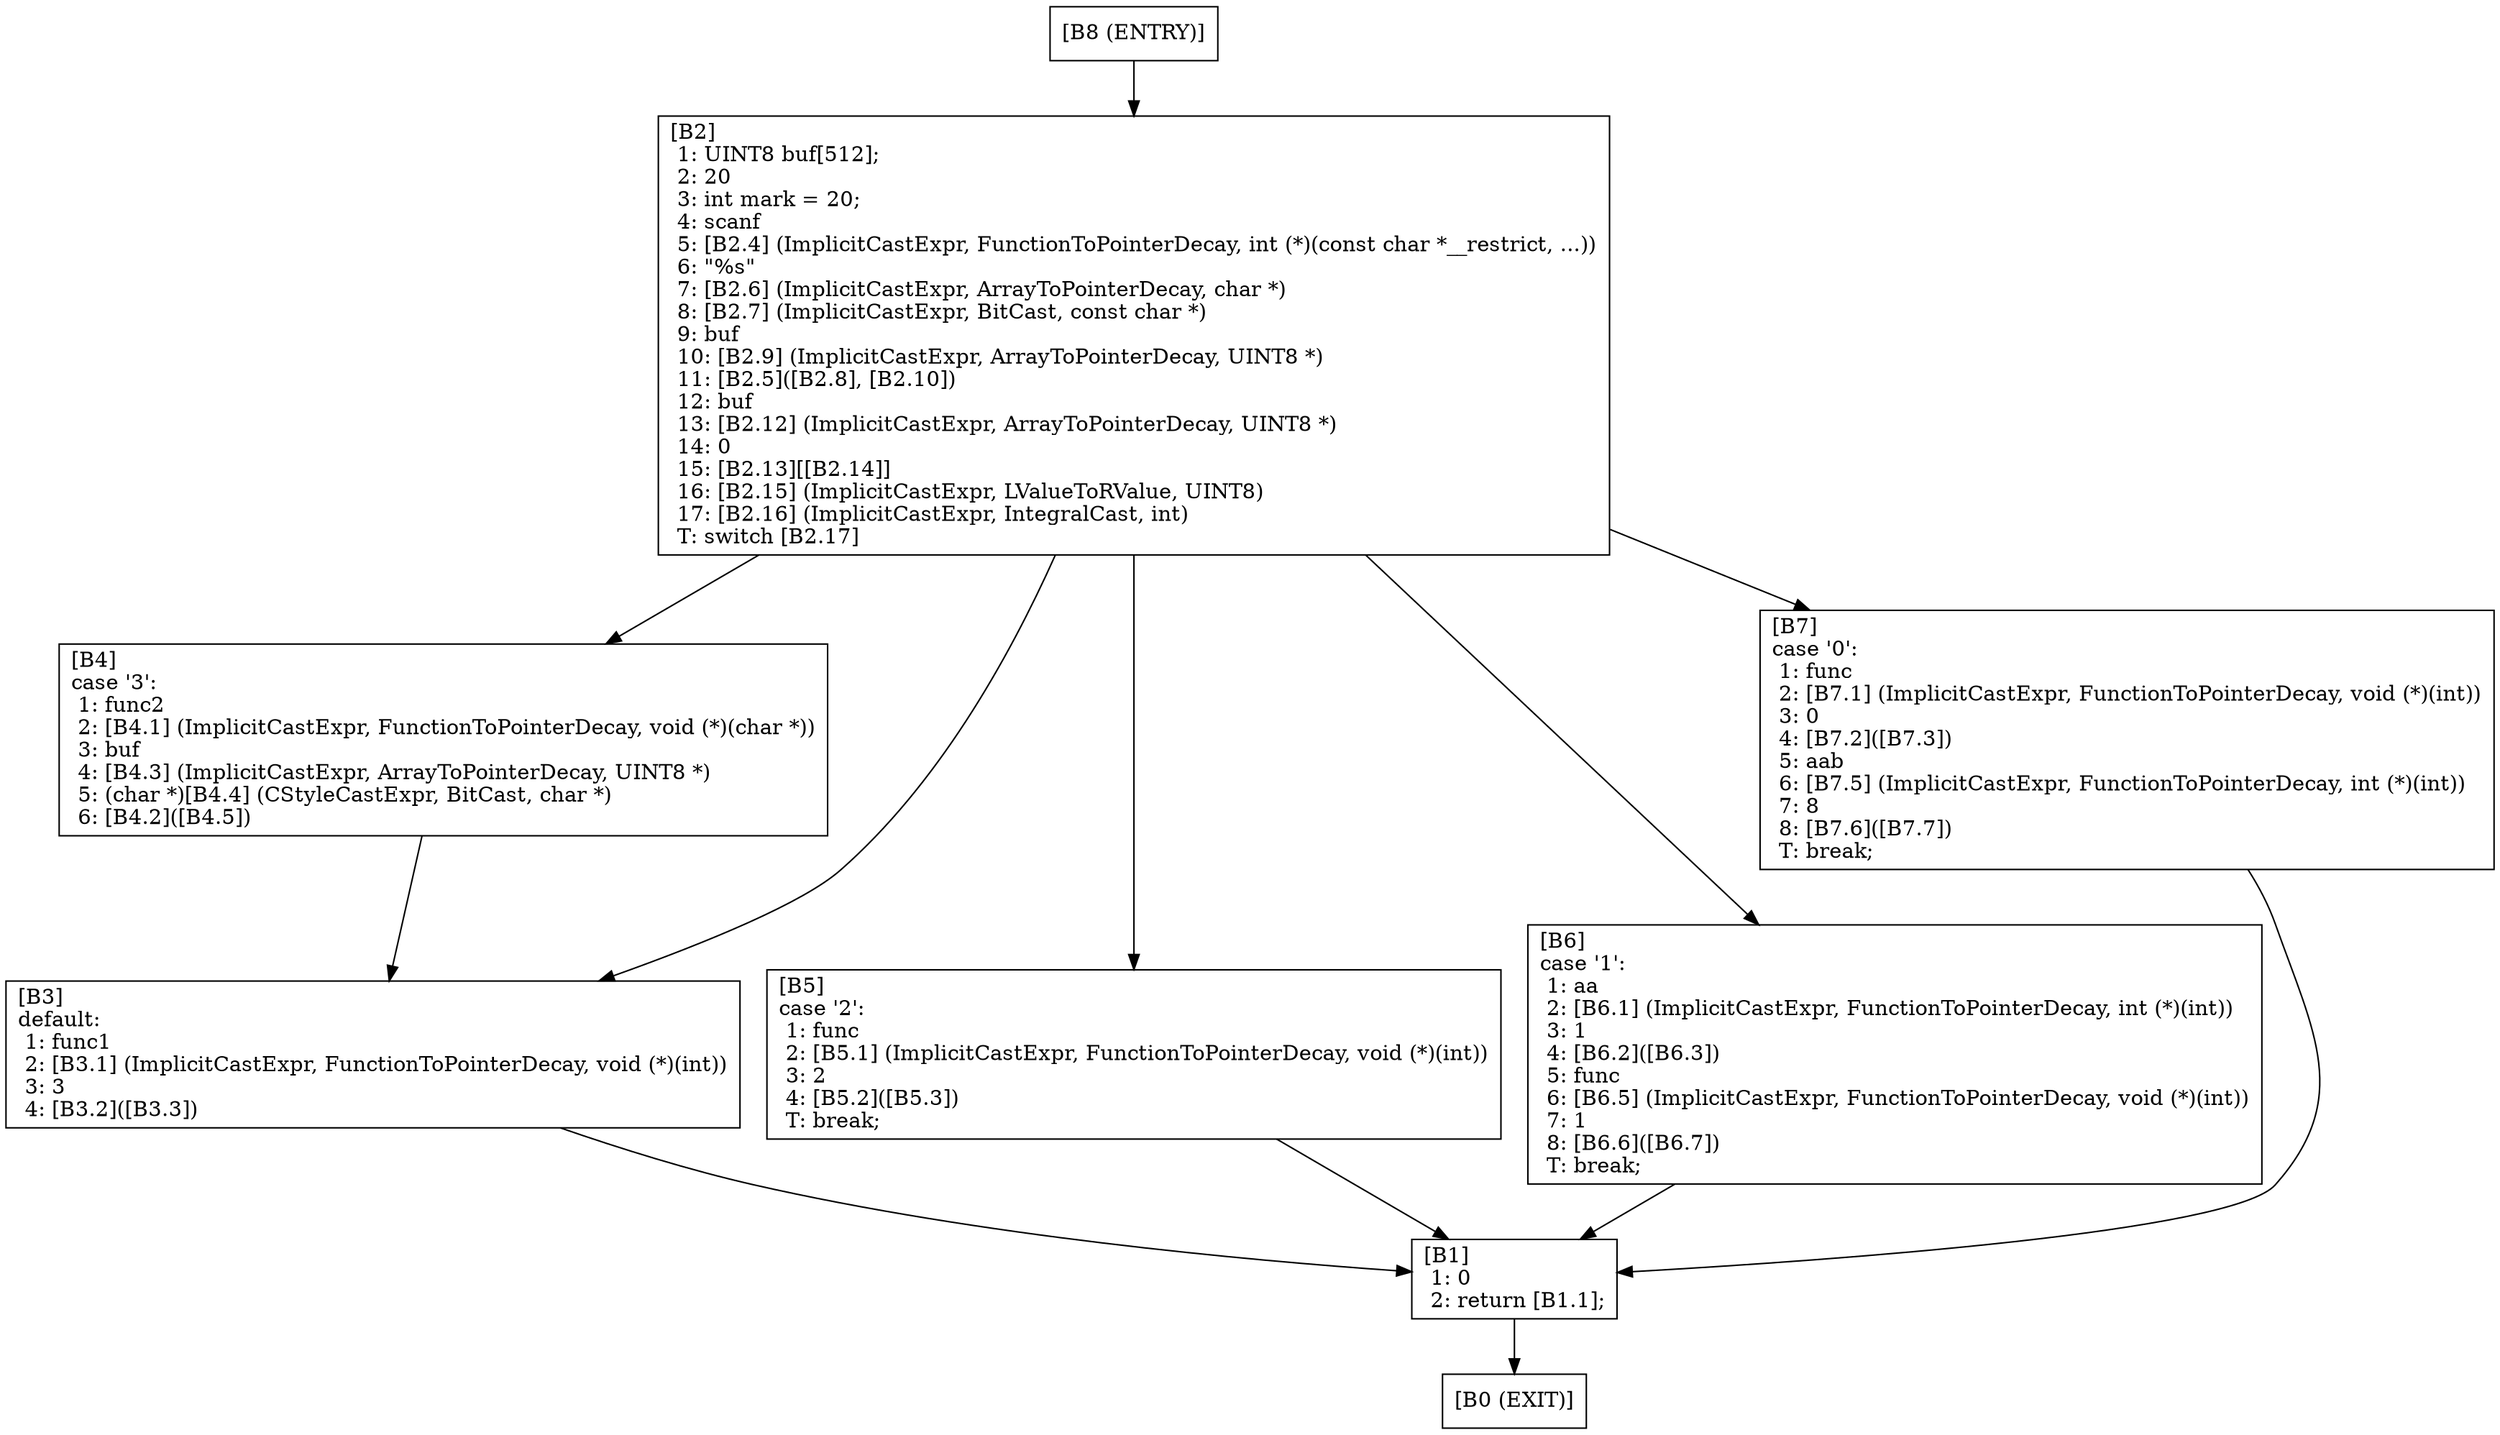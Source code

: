digraph unnamed {

	Node0xd9cb760 [shape=record,label="{ [B0 (EXIT)]\l}"];
	Node0xd9cb838 [shape=record,label="{ [B1]\l  1: 0\l  2: return [B1.1];\l}"];
	Node0xd9cb838 -> Node0xd9cb760;
	Node0xd9cb910 [shape=record,label="{ [B2]\l  1: UINT8 buf[512];\l  2: 20\l  3: int mark = 20;\l  4: scanf\l  5: [B2.4] (ImplicitCastExpr, FunctionToPointerDecay, int (*)(const char *__restrict, ...))\l  6: \"%s\"\l  7: [B2.6] (ImplicitCastExpr, ArrayToPointerDecay, char *)\l  8: [B2.7] (ImplicitCastExpr, BitCast, const char *)\l  9: buf\l 10: [B2.9] (ImplicitCastExpr, ArrayToPointerDecay, UINT8 *)\l 11: [B2.5]([B2.8], [B2.10])\l 12: buf\l 13: [B2.12] (ImplicitCastExpr, ArrayToPointerDecay, UINT8 *)\l 14: 0\l 15: [B2.13][[B2.14]]\l 16: [B2.15] (ImplicitCastExpr, LValueToRValue, UINT8)\l 17: [B2.16] (ImplicitCastExpr, IntegralCast, int)\l   T: switch [B2.17]\l}"];
	Node0xd9cb910 -> Node0xd9cbac0;
	Node0xd9cb910 -> Node0xd9cbc18;
	Node0xd9cb910 -> Node0xd9cbd30;
	Node0xd9cb910 -> Node0xd9cbf08;
	Node0xd9cb910 -> Node0xd9cb9e8;
	Node0xd9cb9e8 [shape=record,label="{ [B3]\ldefault:\l  1: func1\l  2: [B3.1] (ImplicitCastExpr, FunctionToPointerDecay, void (*)(int))\l  3: 3\l  4: [B3.2]([B3.3])\l}"];
	Node0xd9cb9e8 -> Node0xd9cb838;
	Node0xd9cbac0 [shape=record,label="{ [B4]\lcase '3':\l  1: func2\l  2: [B4.1] (ImplicitCastExpr, FunctionToPointerDecay, void (*)(char *))\l  3: buf\l  4: [B4.3] (ImplicitCastExpr, ArrayToPointerDecay, UINT8 *)\l  5: (char *)[B4.4] (CStyleCastExpr, BitCast, char *)\l  6: [B4.2]([B4.5])\l}"];
	Node0xd9cbac0 -> Node0xd9cb9e8;
	Node0xd9cbc18 [shape=record,label="{ [B5]\lcase '2':\l  1: func\l  2: [B5.1] (ImplicitCastExpr, FunctionToPointerDecay, void (*)(int))\l  3: 2\l  4: [B5.2]([B5.3])\l   T: break;\l}"];
	Node0xd9cbc18 -> Node0xd9cb838;
	Node0xd9cbd30 [shape=record,label="{ [B6]\lcase '1':\l  1: aa\l  2: [B6.1] (ImplicitCastExpr, FunctionToPointerDecay, int (*)(int))\l  3: 1\l  4: [B6.2]([B6.3])\l  5: func\l  6: [B6.5] (ImplicitCastExpr, FunctionToPointerDecay, void (*)(int))\l  7: 1\l  8: [B6.6]([B6.7])\l   T: break;\l}"];
	Node0xd9cbd30 -> Node0xd9cb838;
	Node0xd9cbf08 [shape=record,label="{ [B7]\lcase '0':\l  1: func\l  2: [B7.1] (ImplicitCastExpr, FunctionToPointerDecay, void (*)(int))\l  3: 0\l  4: [B7.2]([B7.3])\l  5: aab\l  6: [B7.5] (ImplicitCastExpr, FunctionToPointerDecay, int (*)(int))\l  7: 8\l  8: [B7.6]([B7.7])\l   T: break;\l}"];
	Node0xd9cbf08 -> Node0xd9cb838;
	Node0xd9cc480 [shape=record,label="{ [B8 (ENTRY)]\l}"];
	Node0xd9cc480 -> Node0xd9cb910;
}
